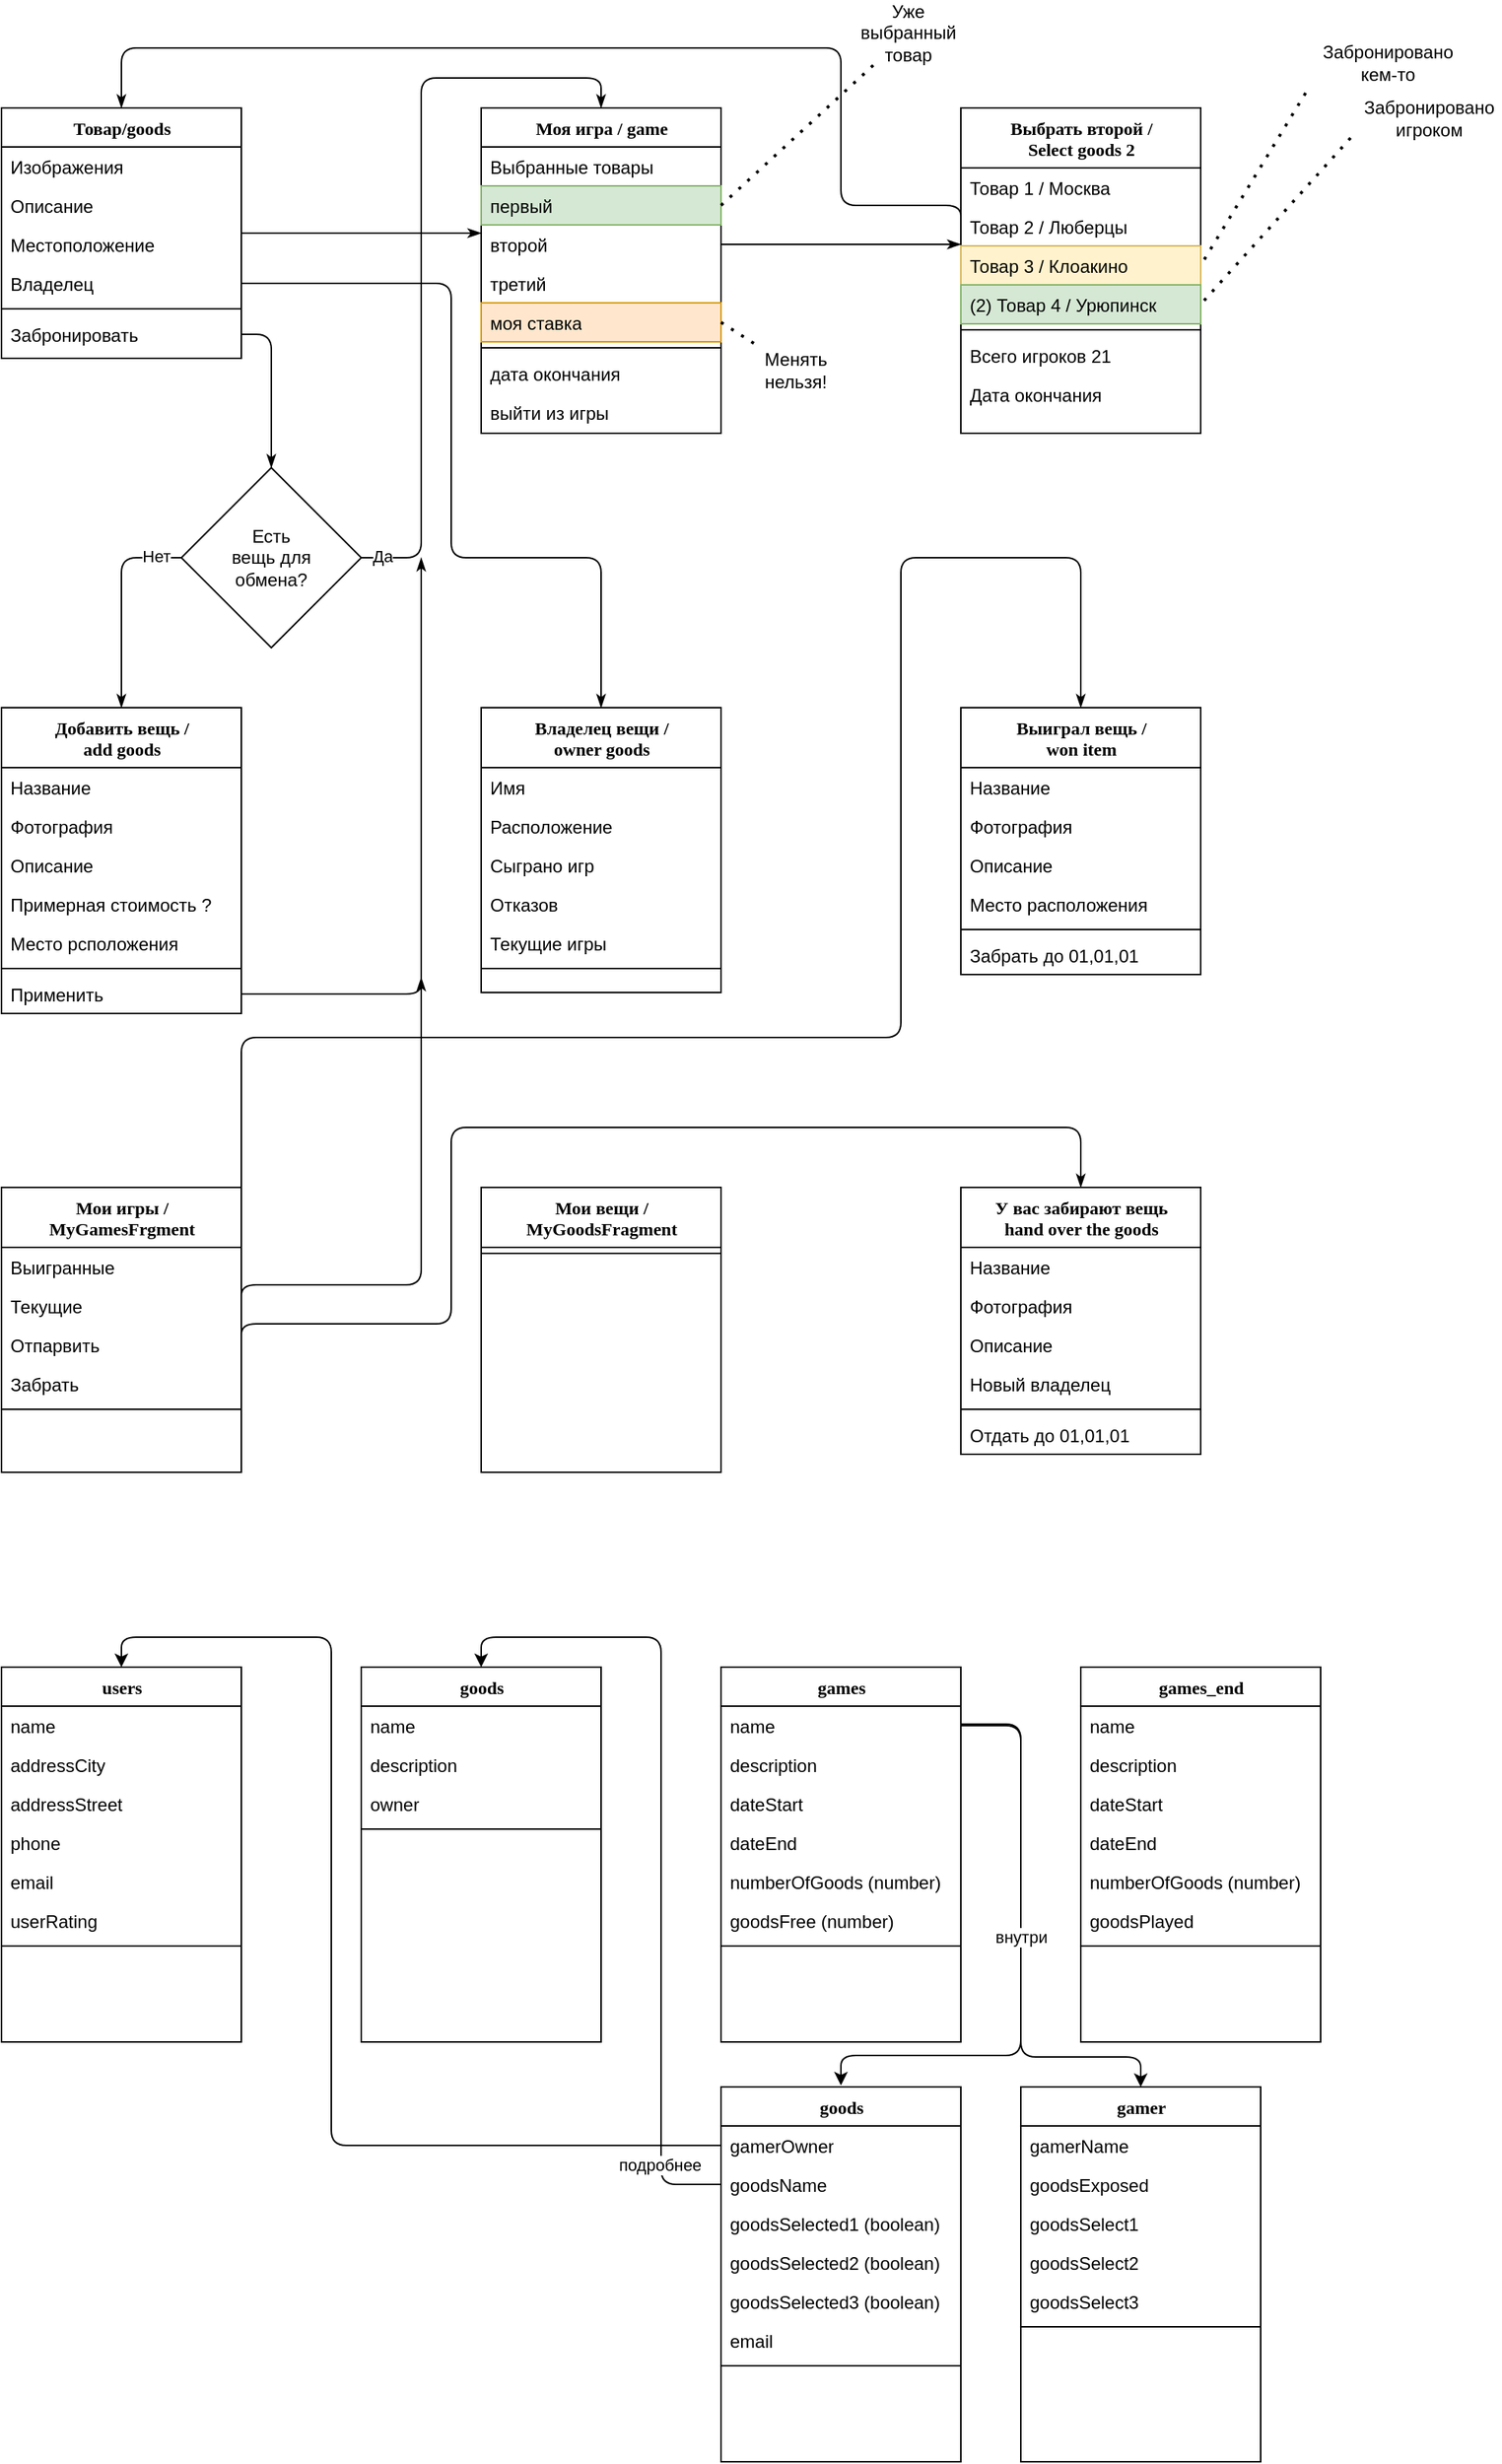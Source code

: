 <mxfile version="14.6.6" type="github">
  <diagram name="Page-1" id="9f46799a-70d6-7492-0946-bef42562c5a5">
    <mxGraphModel dx="995" dy="636" grid="1" gridSize="10" guides="1" tooltips="1" connect="1" arrows="1" fold="1" page="1" pageScale="1" pageWidth="1100" pageHeight="850" background="#ffffff" math="0" shadow="0">
      <root>
        <mxCell id="0" />
        <mxCell id="1" parent="0" />
        <mxCell id="W9N70R6g1bRT6CnUL-Pl-83" style="edgeStyle=orthogonalEdgeStyle;html=1;labelBackgroundColor=none;startFill=0;startSize=6;endArrow=classicThin;endFill=1;endSize=6;fontFamily=Verdana;fontSize=12;exitX=1;exitY=0.5;exitDx=0;exitDy=0;entryX=0.5;entryY=0;entryDx=0;entryDy=0;" parent="1" source="W9N70R6g1bRT6CnUL-Pl-90" target="W9N70R6g1bRT6CnUL-Pl-138" edge="1">
          <mxGeometry relative="1" as="geometry">
            <Array as="points">
              <mxPoint x="220" y="231" />
            </Array>
          </mxGeometry>
        </mxCell>
        <mxCell id="W9N70R6g1bRT6CnUL-Pl-84" value="Товар/goods" style="swimlane;html=1;fontStyle=1;align=center;verticalAlign=top;childLayout=stackLayout;horizontal=1;startSize=26;horizontalStack=0;resizeParent=1;resizeLast=0;collapsible=1;marginBottom=0;swimlaneFillColor=#ffffff;rounded=0;shadow=0;comic=0;labelBackgroundColor=none;strokeWidth=1;fillColor=none;fontFamily=Verdana;fontSize=12" parent="1" vertex="1">
          <mxGeometry x="40" y="80" width="160" height="167" as="geometry" />
        </mxCell>
        <mxCell id="W9N70R6g1bRT6CnUL-Pl-85" value="Изображения" style="text;html=1;strokeColor=none;fillColor=none;align=left;verticalAlign=top;spacingLeft=4;spacingRight=4;whiteSpace=wrap;overflow=hidden;rotatable=0;points=[[0,0.5],[1,0.5]];portConstraint=eastwest;" parent="W9N70R6g1bRT6CnUL-Pl-84" vertex="1">
          <mxGeometry y="26" width="160" height="26" as="geometry" />
        </mxCell>
        <mxCell id="W9N70R6g1bRT6CnUL-Pl-86" value="Описание" style="text;html=1;strokeColor=none;fillColor=none;align=left;verticalAlign=top;spacingLeft=4;spacingRight=4;whiteSpace=wrap;overflow=hidden;rotatable=0;points=[[0,0.5],[1,0.5]];portConstraint=eastwest;" parent="W9N70R6g1bRT6CnUL-Pl-84" vertex="1">
          <mxGeometry y="52" width="160" height="26" as="geometry" />
        </mxCell>
        <mxCell id="W9N70R6g1bRT6CnUL-Pl-87" value="Местоположение" style="text;html=1;strokeColor=none;fillColor=none;align=left;verticalAlign=top;spacingLeft=4;spacingRight=4;whiteSpace=wrap;overflow=hidden;rotatable=0;points=[[0,0.5],[1,0.5]];portConstraint=eastwest;" parent="W9N70R6g1bRT6CnUL-Pl-84" vertex="1">
          <mxGeometry y="78" width="160" height="26" as="geometry" />
        </mxCell>
        <mxCell id="W9N70R6g1bRT6CnUL-Pl-88" value="Владелец" style="text;html=1;strokeColor=none;fillColor=none;align=left;verticalAlign=top;spacingLeft=4;spacingRight=4;whiteSpace=wrap;overflow=hidden;rotatable=0;points=[[0,0.5],[1,0.5]];portConstraint=eastwest;" parent="W9N70R6g1bRT6CnUL-Pl-84" vertex="1">
          <mxGeometry y="104" width="160" height="26" as="geometry" />
        </mxCell>
        <mxCell id="W9N70R6g1bRT6CnUL-Pl-89" value="" style="line;html=1;strokeWidth=1;fillColor=none;align=left;verticalAlign=middle;spacingTop=-1;spacingLeft=3;spacingRight=3;rotatable=0;labelPosition=right;points=[];portConstraint=eastwest;" parent="W9N70R6g1bRT6CnUL-Pl-84" vertex="1">
          <mxGeometry y="130" width="160" height="8" as="geometry" />
        </mxCell>
        <mxCell id="W9N70R6g1bRT6CnUL-Pl-90" value="Забронировать" style="text;html=1;strokeColor=none;fillColor=none;align=left;verticalAlign=top;spacingLeft=4;spacingRight=4;whiteSpace=wrap;overflow=hidden;rotatable=0;points=[[0,0.5],[1,0.5]];portConstraint=eastwest;" parent="W9N70R6g1bRT6CnUL-Pl-84" vertex="1">
          <mxGeometry y="138" width="160" height="26" as="geometry" />
        </mxCell>
        <mxCell id="W9N70R6g1bRT6CnUL-Pl-91" style="edgeStyle=elbowEdgeStyle;html=1;labelBackgroundColor=none;startFill=0;startSize=6;endArrow=classicThin;endFill=1;endSize=6;fontFamily=Verdana;fontSize=12;elbow=vertical;" parent="1" source="W9N70R6g1bRT6CnUL-Pl-95" target="W9N70R6g1bRT6CnUL-Pl-101" edge="1">
          <mxGeometry relative="1" as="geometry" />
        </mxCell>
        <mxCell id="W9N70R6g1bRT6CnUL-Pl-92" value="Моя игра / game" style="swimlane;html=1;fontStyle=1;align=center;verticalAlign=top;childLayout=stackLayout;horizontal=1;startSize=26;horizontalStack=0;resizeParent=1;resizeLast=0;collapsible=1;marginBottom=0;swimlaneFillColor=#ffffff;rounded=0;shadow=0;comic=0;labelBackgroundColor=none;strokeWidth=1;fillColor=none;fontFamily=Verdana;fontSize=12" parent="1" vertex="1">
          <mxGeometry x="360" y="80" width="160" height="217" as="geometry" />
        </mxCell>
        <mxCell id="W9N70R6g1bRT6CnUL-Pl-93" value="Выбранные товары" style="text;html=1;strokeColor=none;fillColor=none;align=left;verticalAlign=top;spacingLeft=4;spacingRight=4;whiteSpace=wrap;overflow=hidden;rotatable=0;points=[[0,0.5],[1,0.5]];portConstraint=eastwest;" parent="W9N70R6g1bRT6CnUL-Pl-92" vertex="1">
          <mxGeometry y="26" width="160" height="26" as="geometry" />
        </mxCell>
        <mxCell id="W9N70R6g1bRT6CnUL-Pl-94" value="первый" style="text;html=1;strokeColor=#82b366;fillColor=#d5e8d4;align=left;verticalAlign=top;spacingLeft=4;spacingRight=4;whiteSpace=wrap;overflow=hidden;rotatable=0;points=[[0,0.5],[1,0.5]];portConstraint=eastwest;" parent="W9N70R6g1bRT6CnUL-Pl-92" vertex="1">
          <mxGeometry y="52" width="160" height="26" as="geometry" />
        </mxCell>
        <mxCell id="W9N70R6g1bRT6CnUL-Pl-95" value="второй" style="text;html=1;strokeColor=none;fillColor=none;align=left;verticalAlign=top;spacingLeft=4;spacingRight=4;whiteSpace=wrap;overflow=hidden;rotatable=0;points=[[0,0.5],[1,0.5]];portConstraint=eastwest;" parent="W9N70R6g1bRT6CnUL-Pl-92" vertex="1">
          <mxGeometry y="78" width="160" height="26" as="geometry" />
        </mxCell>
        <mxCell id="W9N70R6g1bRT6CnUL-Pl-96" value="третий" style="text;html=1;strokeColor=none;fillColor=none;align=left;verticalAlign=top;spacingLeft=4;spacingRight=4;whiteSpace=wrap;overflow=hidden;rotatable=0;points=[[0,0.5],[1,0.5]];portConstraint=eastwest;" parent="W9N70R6g1bRT6CnUL-Pl-92" vertex="1">
          <mxGeometry y="104" width="160" height="26" as="geometry" />
        </mxCell>
        <mxCell id="W9N70R6g1bRT6CnUL-Pl-97" value="моя ставка" style="text;html=1;strokeColor=#d79b00;fillColor=#ffe6cc;align=left;verticalAlign=top;spacingLeft=4;spacingRight=4;whiteSpace=wrap;overflow=hidden;rotatable=0;points=[[0,0.5],[1,0.5]];portConstraint=eastwest;" parent="W9N70R6g1bRT6CnUL-Pl-92" vertex="1">
          <mxGeometry y="130" width="160" height="26" as="geometry" />
        </mxCell>
        <mxCell id="W9N70R6g1bRT6CnUL-Pl-98" value="" style="line;html=1;strokeWidth=1;fillColor=none;align=left;verticalAlign=middle;spacingTop=-1;spacingLeft=3;spacingRight=3;rotatable=0;labelPosition=right;points=[];portConstraint=eastwest;" parent="W9N70R6g1bRT6CnUL-Pl-92" vertex="1">
          <mxGeometry y="156" width="160" height="8" as="geometry" />
        </mxCell>
        <mxCell id="W9N70R6g1bRT6CnUL-Pl-99" value="дата окончания" style="text;html=1;strokeColor=none;fillColor=none;align=left;verticalAlign=top;spacingLeft=4;spacingRight=4;whiteSpace=wrap;overflow=hidden;rotatable=0;points=[[0,0.5],[1,0.5]];portConstraint=eastwest;" parent="W9N70R6g1bRT6CnUL-Pl-92" vertex="1">
          <mxGeometry y="164" width="160" height="26" as="geometry" />
        </mxCell>
        <mxCell id="W9N70R6g1bRT6CnUL-Pl-100" value="выйти из игры" style="text;html=1;strokeColor=none;fillColor=none;align=left;verticalAlign=top;spacingLeft=4;spacingRight=4;whiteSpace=wrap;overflow=hidden;rotatable=0;points=[[0,0.5],[1,0.5]];portConstraint=eastwest;" parent="W9N70R6g1bRT6CnUL-Pl-92" vertex="1">
          <mxGeometry y="190" width="160" height="26" as="geometry" />
        </mxCell>
        <mxCell id="W9N70R6g1bRT6CnUL-Pl-101" value="Выбрать второй /&lt;br&gt;Select goods 2" style="swimlane;html=1;fontStyle=1;align=center;verticalAlign=top;childLayout=stackLayout;horizontal=1;startSize=40;horizontalStack=0;resizeParent=1;resizeLast=0;collapsible=1;marginBottom=0;swimlaneFillColor=#ffffff;rounded=0;shadow=0;comic=0;labelBackgroundColor=none;strokeWidth=1;fillColor=none;fontFamily=Verdana;fontSize=12" parent="1" vertex="1">
          <mxGeometry x="680" y="80" width="160" height="217" as="geometry" />
        </mxCell>
        <mxCell id="W9N70R6g1bRT6CnUL-Pl-102" value="Товар 1 / Москва" style="text;html=1;strokeColor=none;fillColor=none;align=left;verticalAlign=top;spacingLeft=4;spacingRight=4;whiteSpace=wrap;overflow=hidden;rotatable=0;points=[[0,0.5],[1,0.5]];portConstraint=eastwest;" parent="W9N70R6g1bRT6CnUL-Pl-101" vertex="1">
          <mxGeometry y="40" width="160" height="26" as="geometry" />
        </mxCell>
        <mxCell id="W9N70R6g1bRT6CnUL-Pl-103" value="Товар 2 / Люберцы" style="text;html=1;strokeColor=none;fillColor=none;align=left;verticalAlign=top;spacingLeft=4;spacingRight=4;whiteSpace=wrap;overflow=hidden;rotatable=0;points=[[0,0.5],[1,0.5]];portConstraint=eastwest;" parent="W9N70R6g1bRT6CnUL-Pl-101" vertex="1">
          <mxGeometry y="66" width="160" height="26" as="geometry" />
        </mxCell>
        <mxCell id="W9N70R6g1bRT6CnUL-Pl-104" value="Товар 3 / Клоакино" style="text;html=1;strokeColor=#d6b656;fillColor=#fff2cc;align=left;verticalAlign=top;spacingLeft=4;spacingRight=4;whiteSpace=wrap;overflow=hidden;rotatable=0;points=[[0,0.5],[1,0.5]];portConstraint=eastwest;" parent="W9N70R6g1bRT6CnUL-Pl-101" vertex="1">
          <mxGeometry y="92" width="160" height="26" as="geometry" />
        </mxCell>
        <mxCell id="W9N70R6g1bRT6CnUL-Pl-105" value="(2) Товар 4 / Урюпинск" style="text;html=1;strokeColor=#82b366;fillColor=#d5e8d4;align=left;verticalAlign=top;spacingLeft=4;spacingRight=4;whiteSpace=wrap;overflow=hidden;rotatable=0;points=[[0,0.5],[1,0.5]];portConstraint=eastwest;" parent="W9N70R6g1bRT6CnUL-Pl-101" vertex="1">
          <mxGeometry y="118" width="160" height="26" as="geometry" />
        </mxCell>
        <mxCell id="W9N70R6g1bRT6CnUL-Pl-106" value="" style="line;html=1;strokeWidth=1;fillColor=none;align=left;verticalAlign=middle;spacingTop=-1;spacingLeft=3;spacingRight=3;rotatable=0;labelPosition=right;points=[];portConstraint=eastwest;" parent="W9N70R6g1bRT6CnUL-Pl-101" vertex="1">
          <mxGeometry y="144" width="160" height="8" as="geometry" />
        </mxCell>
        <mxCell id="W9N70R6g1bRT6CnUL-Pl-107" value="Всего игроков 21" style="text;html=1;strokeColor=none;fillColor=none;align=left;verticalAlign=top;spacingLeft=4;spacingRight=4;whiteSpace=wrap;overflow=hidden;rotatable=0;points=[[0,0.5],[1,0.5]];portConstraint=eastwest;" parent="W9N70R6g1bRT6CnUL-Pl-101" vertex="1">
          <mxGeometry y="152" width="160" height="26" as="geometry" />
        </mxCell>
        <mxCell id="W9N70R6g1bRT6CnUL-Pl-108" value="Дата окончания" style="text;html=1;strokeColor=none;fillColor=none;align=left;verticalAlign=top;spacingLeft=4;spacingRight=4;whiteSpace=wrap;overflow=hidden;rotatable=0;points=[[0,0.5],[1,0.5]];portConstraint=eastwest;" parent="W9N70R6g1bRT6CnUL-Pl-101" vertex="1">
          <mxGeometry y="178" width="160" height="26" as="geometry" />
        </mxCell>
        <mxCell id="W9N70R6g1bRT6CnUL-Pl-109" value="Добавить вещь /&lt;br&gt;add goods" style="swimlane;html=1;fontStyle=1;align=center;verticalAlign=top;childLayout=stackLayout;horizontal=1;startSize=40;horizontalStack=0;resizeParent=1;resizeLast=0;collapsible=1;marginBottom=0;swimlaneFillColor=#ffffff;rounded=0;shadow=0;comic=0;labelBackgroundColor=none;strokeWidth=1;fillColor=none;fontFamily=Verdana;fontSize=12" parent="1" vertex="1">
          <mxGeometry x="40" y="480" width="160" height="204" as="geometry">
            <mxRectangle x="80" y="480" width="140" height="26" as="alternateBounds" />
          </mxGeometry>
        </mxCell>
        <mxCell id="W9N70R6g1bRT6CnUL-Pl-110" value="Название" style="text;html=1;strokeColor=none;fillColor=none;align=left;verticalAlign=top;spacingLeft=4;spacingRight=4;whiteSpace=wrap;overflow=hidden;rotatable=0;points=[[0,0.5],[1,0.5]];portConstraint=eastwest;" parent="W9N70R6g1bRT6CnUL-Pl-109" vertex="1">
          <mxGeometry y="40" width="160" height="26" as="geometry" />
        </mxCell>
        <mxCell id="W9N70R6g1bRT6CnUL-Pl-111" value="Фотография" style="text;html=1;strokeColor=none;fillColor=none;align=left;verticalAlign=top;spacingLeft=4;spacingRight=4;whiteSpace=wrap;overflow=hidden;rotatable=0;points=[[0,0.5],[1,0.5]];portConstraint=eastwest;" parent="W9N70R6g1bRT6CnUL-Pl-109" vertex="1">
          <mxGeometry y="66" width="160" height="26" as="geometry" />
        </mxCell>
        <mxCell id="W9N70R6g1bRT6CnUL-Pl-112" value="Описание" style="text;html=1;strokeColor=none;fillColor=none;align=left;verticalAlign=top;spacingLeft=4;spacingRight=4;whiteSpace=wrap;overflow=hidden;rotatable=0;points=[[0,0.5],[1,0.5]];portConstraint=eastwest;" parent="W9N70R6g1bRT6CnUL-Pl-109" vertex="1">
          <mxGeometry y="92" width="160" height="26" as="geometry" />
        </mxCell>
        <mxCell id="W9N70R6g1bRT6CnUL-Pl-113" value="Примерная стоимость ?" style="text;html=1;strokeColor=none;fillColor=none;align=left;verticalAlign=top;spacingLeft=4;spacingRight=4;whiteSpace=wrap;overflow=hidden;rotatable=0;points=[[0,0.5],[1,0.5]];portConstraint=eastwest;" parent="W9N70R6g1bRT6CnUL-Pl-109" vertex="1">
          <mxGeometry y="118" width="160" height="26" as="geometry" />
        </mxCell>
        <mxCell id="W9N70R6g1bRT6CnUL-Pl-114" value="Место рсположения" style="text;html=1;strokeColor=none;fillColor=none;align=left;verticalAlign=top;spacingLeft=4;spacingRight=4;whiteSpace=wrap;overflow=hidden;rotatable=0;points=[[0,0.5],[1,0.5]];portConstraint=eastwest;" parent="W9N70R6g1bRT6CnUL-Pl-109" vertex="1">
          <mxGeometry y="144" width="160" height="26" as="geometry" />
        </mxCell>
        <mxCell id="W9N70R6g1bRT6CnUL-Pl-115" value="" style="line;html=1;strokeWidth=1;fillColor=none;align=left;verticalAlign=middle;spacingTop=-1;spacingLeft=3;spacingRight=3;rotatable=0;labelPosition=right;points=[];portConstraint=eastwest;" parent="W9N70R6g1bRT6CnUL-Pl-109" vertex="1">
          <mxGeometry y="170" width="160" height="8" as="geometry" />
        </mxCell>
        <mxCell id="W9N70R6g1bRT6CnUL-Pl-116" value="Применить" style="text;html=1;strokeColor=none;fillColor=none;align=left;verticalAlign=top;spacingLeft=4;spacingRight=4;whiteSpace=wrap;overflow=hidden;rotatable=0;points=[[0,0.5],[1,0.5]];portConstraint=eastwest;" parent="W9N70R6g1bRT6CnUL-Pl-109" vertex="1">
          <mxGeometry y="178" width="160" height="26" as="geometry" />
        </mxCell>
        <mxCell id="W9N70R6g1bRT6CnUL-Pl-117" style="edgeStyle=elbowEdgeStyle;html=1;labelBackgroundColor=none;startFill=0;startSize=8;endArrow=diamondThin;endFill=0;endSize=16;fontFamily=Verdana;fontSize=12;elbow=vertical;" parent="1" target="W9N70R6g1bRT6CnUL-Pl-118" edge="1">
          <mxGeometry relative="1" as="geometry">
            <mxPoint x="510" y="617" as="sourcePoint" />
          </mxGeometry>
        </mxCell>
        <mxCell id="W9N70R6g1bRT6CnUL-Pl-118" value="Владелец вещи /&lt;br&gt;owner goods" style="swimlane;html=1;fontStyle=1;align=center;verticalAlign=top;childLayout=stackLayout;horizontal=1;startSize=40;horizontalStack=0;resizeParent=1;resizeLast=0;collapsible=1;marginBottom=0;swimlaneFillColor=#ffffff;rounded=0;shadow=0;comic=0;labelBackgroundColor=none;strokeWidth=1;fillColor=none;fontFamily=Verdana;fontSize=12" parent="1" vertex="1">
          <mxGeometry x="360" y="480" width="160" height="190" as="geometry" />
        </mxCell>
        <mxCell id="W9N70R6g1bRT6CnUL-Pl-119" value="Имя" style="text;html=1;strokeColor=none;fillColor=none;align=left;verticalAlign=top;spacingLeft=4;spacingRight=4;whiteSpace=wrap;overflow=hidden;rotatable=0;points=[[0,0.5],[1,0.5]];portConstraint=eastwest;" parent="W9N70R6g1bRT6CnUL-Pl-118" vertex="1">
          <mxGeometry y="40" width="160" height="26" as="geometry" />
        </mxCell>
        <mxCell id="W9N70R6g1bRT6CnUL-Pl-120" value="Расположение" style="text;html=1;strokeColor=none;fillColor=none;align=left;verticalAlign=top;spacingLeft=4;spacingRight=4;whiteSpace=wrap;overflow=hidden;rotatable=0;points=[[0,0.5],[1,0.5]];portConstraint=eastwest;" parent="W9N70R6g1bRT6CnUL-Pl-118" vertex="1">
          <mxGeometry y="66" width="160" height="26" as="geometry" />
        </mxCell>
        <mxCell id="W9N70R6g1bRT6CnUL-Pl-121" value="Сыграно игр" style="text;html=1;strokeColor=none;fillColor=none;align=left;verticalAlign=top;spacingLeft=4;spacingRight=4;whiteSpace=wrap;overflow=hidden;rotatable=0;points=[[0,0.5],[1,0.5]];portConstraint=eastwest;" parent="W9N70R6g1bRT6CnUL-Pl-118" vertex="1">
          <mxGeometry y="92" width="160" height="26" as="geometry" />
        </mxCell>
        <mxCell id="W9N70R6g1bRT6CnUL-Pl-122" value="Отказов" style="text;html=1;strokeColor=none;fillColor=none;align=left;verticalAlign=top;spacingLeft=4;spacingRight=4;whiteSpace=wrap;overflow=hidden;rotatable=0;points=[[0,0.5],[1,0.5]];portConstraint=eastwest;" parent="W9N70R6g1bRT6CnUL-Pl-118" vertex="1">
          <mxGeometry y="118" width="160" height="26" as="geometry" />
        </mxCell>
        <mxCell id="W9N70R6g1bRT6CnUL-Pl-123" value="Текущие игры" style="text;html=1;strokeColor=none;fillColor=none;align=left;verticalAlign=top;spacingLeft=4;spacingRight=4;whiteSpace=wrap;overflow=hidden;rotatable=0;points=[[0,0.5],[1,0.5]];portConstraint=eastwest;" parent="W9N70R6g1bRT6CnUL-Pl-118" vertex="1">
          <mxGeometry y="144" width="160" height="26" as="geometry" />
        </mxCell>
        <mxCell id="W9N70R6g1bRT6CnUL-Pl-124" value="" style="line;html=1;strokeWidth=1;fillColor=none;align=left;verticalAlign=middle;spacingTop=-1;spacingLeft=3;spacingRight=3;rotatable=0;labelPosition=right;points=[];portConstraint=eastwest;" parent="W9N70R6g1bRT6CnUL-Pl-118" vertex="1">
          <mxGeometry y="170" width="160" height="8" as="geometry" />
        </mxCell>
        <mxCell id="W9N70R6g1bRT6CnUL-Pl-125" style="edgeStyle=elbowEdgeStyle;html=1;labelBackgroundColor=none;startFill=0;startSize=6;endArrow=classicThin;endFill=1;endSize=6;fontFamily=Verdana;fontSize=12;elbow=vertical;" parent="1" source="W9N70R6g1bRT6CnUL-Pl-84" target="W9N70R6g1bRT6CnUL-Pl-92" edge="1">
          <mxGeometry relative="1" as="geometry">
            <mxPoint x="210" y="259.882" as="sourcePoint" />
          </mxGeometry>
        </mxCell>
        <mxCell id="W9N70R6g1bRT6CnUL-Pl-126" value="" style="endArrow=none;dashed=1;html=1;dashPattern=1 3;strokeWidth=2;entryX=1;entryY=0.5;entryDx=0;entryDy=0;exitX=0;exitY=1;exitDx=0;exitDy=0;" parent="1" source="W9N70R6g1bRT6CnUL-Pl-127" target="W9N70R6g1bRT6CnUL-Pl-104" edge="1">
          <mxGeometry width="50" height="50" relative="1" as="geometry">
            <mxPoint x="950" y="60" as="sourcePoint" />
            <mxPoint x="650" y="190" as="targetPoint" />
          </mxGeometry>
        </mxCell>
        <mxCell id="W9N70R6g1bRT6CnUL-Pl-127" value="Забронировано кем-то" style="text;html=1;strokeColor=none;fillColor=none;align=center;verticalAlign=middle;whiteSpace=wrap;rounded=0;" parent="1" vertex="1">
          <mxGeometry x="910" y="30" width="110" height="40" as="geometry" />
        </mxCell>
        <mxCell id="W9N70R6g1bRT6CnUL-Pl-128" value="" style="endArrow=none;dashed=1;html=1;dashPattern=1 3;strokeWidth=2;entryX=1;entryY=0.5;entryDx=0;entryDy=0;" parent="1" target="W9N70R6g1bRT6CnUL-Pl-105" edge="1">
          <mxGeometry width="50" height="50" relative="1" as="geometry">
            <mxPoint x="940" y="100" as="sourcePoint" />
            <mxPoint x="660" y="190" as="targetPoint" />
          </mxGeometry>
        </mxCell>
        <mxCell id="W9N70R6g1bRT6CnUL-Pl-129" value="Забронировано&lt;br&gt;игроком" style="text;html=1;strokeColor=none;fillColor=none;align=center;verticalAlign=middle;whiteSpace=wrap;rounded=0;" parent="1" vertex="1">
          <mxGeometry x="945" y="70" width="95" height="33" as="geometry" />
        </mxCell>
        <mxCell id="W9N70R6g1bRT6CnUL-Pl-130" value="" style="endArrow=none;dashed=1;html=1;dashPattern=1 3;strokeWidth=2;exitX=1;exitY=0.5;exitDx=0;exitDy=0;" parent="1" source="W9N70R6g1bRT6CnUL-Pl-94" target="W9N70R6g1bRT6CnUL-Pl-131" edge="1">
          <mxGeometry width="50" height="50" relative="1" as="geometry">
            <mxPoint x="610" y="230" as="sourcePoint" />
            <mxPoint x="610" y="60" as="targetPoint" />
          </mxGeometry>
        </mxCell>
        <mxCell id="W9N70R6g1bRT6CnUL-Pl-131" value="Уже выбранный товар" style="text;html=1;strokeColor=none;fillColor=none;align=center;verticalAlign=middle;whiteSpace=wrap;rounded=0;" parent="1" vertex="1">
          <mxGeometry x="600" y="10" width="90" height="40" as="geometry" />
        </mxCell>
        <mxCell id="W9N70R6g1bRT6CnUL-Pl-132" value="" style="endArrow=none;dashed=1;html=1;dashPattern=1 3;strokeWidth=2;exitX=1;exitY=0.5;exitDx=0;exitDy=0;" parent="1" source="W9N70R6g1bRT6CnUL-Pl-97" target="W9N70R6g1bRT6CnUL-Pl-133" edge="1">
          <mxGeometry width="50" height="50" relative="1" as="geometry">
            <mxPoint x="360" y="200" as="sourcePoint" />
            <mxPoint x="560" y="260" as="targetPoint" />
          </mxGeometry>
        </mxCell>
        <mxCell id="W9N70R6g1bRT6CnUL-Pl-133" value="Менять нельзя!" style="text;html=1;strokeColor=none;fillColor=none;align=center;verticalAlign=middle;whiteSpace=wrap;rounded=0;" parent="1" vertex="1">
          <mxGeometry x="540" y="240" width="60" height="30" as="geometry" />
        </mxCell>
        <mxCell id="W9N70R6g1bRT6CnUL-Pl-134" style="edgeStyle=orthogonalEdgeStyle;rounded=1;orthogonalLoop=1;jettySize=auto;html=1;exitX=1;exitY=0.5;exitDx=0;exitDy=0;entryX=0.5;entryY=0;entryDx=0;entryDy=0;endArrow=classicThin;endFill=1;" parent="1" source="W9N70R6g1bRT6CnUL-Pl-138" target="W9N70R6g1bRT6CnUL-Pl-92" edge="1">
          <mxGeometry relative="1" as="geometry">
            <Array as="points">
              <mxPoint x="320" y="380" />
              <mxPoint x="320" y="60" />
              <mxPoint x="440" y="60" />
            </Array>
          </mxGeometry>
        </mxCell>
        <mxCell id="W9N70R6g1bRT6CnUL-Pl-135" value="Да" style="edgeLabel;html=1;align=center;verticalAlign=middle;resizable=0;points=[];" parent="W9N70R6g1bRT6CnUL-Pl-134" vertex="1" connectable="0">
          <mxGeometry x="-0.944" y="-2" relative="1" as="geometry">
            <mxPoint y="-3" as="offset" />
          </mxGeometry>
        </mxCell>
        <mxCell id="W9N70R6g1bRT6CnUL-Pl-136" style="edgeStyle=orthogonalEdgeStyle;rounded=1;orthogonalLoop=1;jettySize=auto;html=1;exitX=0;exitY=0.5;exitDx=0;exitDy=0;entryX=0.5;entryY=0;entryDx=0;entryDy=0;endArrow=classicThin;endFill=1;" parent="1" source="W9N70R6g1bRT6CnUL-Pl-138" target="W9N70R6g1bRT6CnUL-Pl-109" edge="1">
          <mxGeometry relative="1" as="geometry" />
        </mxCell>
        <mxCell id="W9N70R6g1bRT6CnUL-Pl-137" value="Нет" style="edgeLabel;html=1;align=center;verticalAlign=middle;resizable=0;points=[];" parent="W9N70R6g1bRT6CnUL-Pl-136" vertex="1" connectable="0">
          <mxGeometry x="-0.881" y="-1" relative="1" as="geometry">
            <mxPoint x="-9" as="offset" />
          </mxGeometry>
        </mxCell>
        <mxCell id="W9N70R6g1bRT6CnUL-Pl-138" value="Есть&lt;br&gt;вещь для &lt;br&gt;обмена?" style="rhombus;whiteSpace=wrap;html=1;" parent="1" vertex="1">
          <mxGeometry x="160" y="320" width="120" height="120" as="geometry" />
        </mxCell>
        <mxCell id="W9N70R6g1bRT6CnUL-Pl-139" style="edgeStyle=orthogonalEdgeStyle;rounded=1;orthogonalLoop=1;jettySize=auto;html=1;exitX=1;exitY=0.5;exitDx=0;exitDy=0;endArrow=classicThin;endFill=1;" parent="1" source="W9N70R6g1bRT6CnUL-Pl-116" edge="1">
          <mxGeometry relative="1" as="geometry">
            <mxPoint x="320" y="380" as="targetPoint" />
            <Array as="points">
              <mxPoint x="320" y="657" />
              <mxPoint x="320" y="390" />
            </Array>
          </mxGeometry>
        </mxCell>
        <mxCell id="W9N70R6g1bRT6CnUL-Pl-140" style="edgeStyle=orthogonalEdgeStyle;rounded=1;orthogonalLoop=1;jettySize=auto;html=1;exitX=1;exitY=0.5;exitDx=0;exitDy=0;entryX=0.5;entryY=0;entryDx=0;entryDy=0;startSize=6;endArrow=classicThin;endFill=1;endSize=6;" parent="1" source="W9N70R6g1bRT6CnUL-Pl-88" target="W9N70R6g1bRT6CnUL-Pl-118" edge="1">
          <mxGeometry relative="1" as="geometry">
            <Array as="points">
              <mxPoint x="340" y="197" />
              <mxPoint x="340" y="380" />
              <mxPoint x="440" y="380" />
            </Array>
          </mxGeometry>
        </mxCell>
        <mxCell id="W9N70R6g1bRT6CnUL-Pl-141" style="edgeStyle=orthogonalEdgeStyle;rounded=1;orthogonalLoop=1;jettySize=auto;html=1;exitX=0;exitY=0.5;exitDx=0;exitDy=0;entryX=0.5;entryY=0;entryDx=0;entryDy=0;startSize=6;endArrow=classicThin;endFill=1;endSize=6;" parent="1" source="W9N70R6g1bRT6CnUL-Pl-103" target="W9N70R6g1bRT6CnUL-Pl-84" edge="1">
          <mxGeometry relative="1" as="geometry">
            <Array as="points">
              <mxPoint x="600" y="145" />
              <mxPoint x="600" y="40" />
              <mxPoint x="120" y="40" />
            </Array>
          </mxGeometry>
        </mxCell>
        <mxCell id="W9N70R6g1bRT6CnUL-Pl-142" value="Выиграл вещь /&lt;br&gt;won item" style="swimlane;html=1;fontStyle=1;align=center;verticalAlign=top;childLayout=stackLayout;horizontal=1;startSize=40;horizontalStack=0;resizeParent=1;resizeLast=0;collapsible=1;marginBottom=0;swimlaneFillColor=#ffffff;rounded=0;shadow=0;comic=0;labelBackgroundColor=none;strokeWidth=1;fillColor=none;fontFamily=Verdana;fontSize=12" parent="1" vertex="1">
          <mxGeometry x="680" y="480" width="160" height="178" as="geometry" />
        </mxCell>
        <mxCell id="W9N70R6g1bRT6CnUL-Pl-143" value="Название" style="text;html=1;strokeColor=none;fillColor=none;align=left;verticalAlign=top;spacingLeft=4;spacingRight=4;whiteSpace=wrap;overflow=hidden;rotatable=0;points=[[0,0.5],[1,0.5]];portConstraint=eastwest;" parent="W9N70R6g1bRT6CnUL-Pl-142" vertex="1">
          <mxGeometry y="40" width="160" height="26" as="geometry" />
        </mxCell>
        <mxCell id="W9N70R6g1bRT6CnUL-Pl-144" value="Фотография" style="text;html=1;strokeColor=none;fillColor=none;align=left;verticalAlign=top;spacingLeft=4;spacingRight=4;whiteSpace=wrap;overflow=hidden;rotatable=0;points=[[0,0.5],[1,0.5]];portConstraint=eastwest;" parent="W9N70R6g1bRT6CnUL-Pl-142" vertex="1">
          <mxGeometry y="66" width="160" height="26" as="geometry" />
        </mxCell>
        <mxCell id="W9N70R6g1bRT6CnUL-Pl-145" value="Описание" style="text;html=1;strokeColor=none;fillColor=none;align=left;verticalAlign=top;spacingLeft=4;spacingRight=4;whiteSpace=wrap;overflow=hidden;rotatable=0;points=[[0,0.5],[1,0.5]];portConstraint=eastwest;" parent="W9N70R6g1bRT6CnUL-Pl-142" vertex="1">
          <mxGeometry y="92" width="160" height="26" as="geometry" />
        </mxCell>
        <mxCell id="W9N70R6g1bRT6CnUL-Pl-146" value="Место расположения" style="text;html=1;strokeColor=none;fillColor=none;align=left;verticalAlign=top;spacingLeft=4;spacingRight=4;whiteSpace=wrap;overflow=hidden;rotatable=0;points=[[0,0.5],[1,0.5]];portConstraint=eastwest;" parent="W9N70R6g1bRT6CnUL-Pl-142" vertex="1">
          <mxGeometry y="118" width="160" height="26" as="geometry" />
        </mxCell>
        <mxCell id="W9N70R6g1bRT6CnUL-Pl-147" value="" style="line;html=1;strokeWidth=1;fillColor=none;align=left;verticalAlign=middle;spacingTop=-1;spacingLeft=3;spacingRight=3;rotatable=0;labelPosition=right;points=[];portConstraint=eastwest;" parent="W9N70R6g1bRT6CnUL-Pl-142" vertex="1">
          <mxGeometry y="144" width="160" height="8" as="geometry" />
        </mxCell>
        <mxCell id="W9N70R6g1bRT6CnUL-Pl-148" value="Забрать до 01,01,01" style="text;html=1;strokeColor=none;fillColor=none;align=left;verticalAlign=top;spacingLeft=4;spacingRight=4;whiteSpace=wrap;overflow=hidden;rotatable=0;points=[[0,0.5],[1,0.5]];portConstraint=eastwest;" parent="W9N70R6g1bRT6CnUL-Pl-142" vertex="1">
          <mxGeometry y="152" width="160" height="26" as="geometry" />
        </mxCell>
        <mxCell id="W9N70R6g1bRT6CnUL-Pl-149" value="У вас забирают вещь&lt;br&gt;hand over the goods" style="swimlane;html=1;fontStyle=1;align=center;verticalAlign=top;childLayout=stackLayout;horizontal=1;startSize=40;horizontalStack=0;resizeParent=1;resizeLast=0;collapsible=1;marginBottom=0;swimlaneFillColor=#ffffff;rounded=0;shadow=0;comic=0;labelBackgroundColor=none;strokeWidth=1;fillColor=none;fontFamily=Verdana;fontSize=12" parent="1" vertex="1">
          <mxGeometry x="680" y="800" width="160" height="178" as="geometry" />
        </mxCell>
        <mxCell id="W9N70R6g1bRT6CnUL-Pl-150" value="Название" style="text;html=1;strokeColor=none;fillColor=none;align=left;verticalAlign=top;spacingLeft=4;spacingRight=4;whiteSpace=wrap;overflow=hidden;rotatable=0;points=[[0,0.5],[1,0.5]];portConstraint=eastwest;" parent="W9N70R6g1bRT6CnUL-Pl-149" vertex="1">
          <mxGeometry y="40" width="160" height="26" as="geometry" />
        </mxCell>
        <mxCell id="W9N70R6g1bRT6CnUL-Pl-151" value="Фотография" style="text;html=1;strokeColor=none;fillColor=none;align=left;verticalAlign=top;spacingLeft=4;spacingRight=4;whiteSpace=wrap;overflow=hidden;rotatable=0;points=[[0,0.5],[1,0.5]];portConstraint=eastwest;" parent="W9N70R6g1bRT6CnUL-Pl-149" vertex="1">
          <mxGeometry y="66" width="160" height="26" as="geometry" />
        </mxCell>
        <mxCell id="W9N70R6g1bRT6CnUL-Pl-152" value="Описание" style="text;html=1;strokeColor=none;fillColor=none;align=left;verticalAlign=top;spacingLeft=4;spacingRight=4;whiteSpace=wrap;overflow=hidden;rotatable=0;points=[[0,0.5],[1,0.5]];portConstraint=eastwest;" parent="W9N70R6g1bRT6CnUL-Pl-149" vertex="1">
          <mxGeometry y="92" width="160" height="26" as="geometry" />
        </mxCell>
        <mxCell id="W9N70R6g1bRT6CnUL-Pl-153" value="Новый владелец" style="text;html=1;strokeColor=none;fillColor=none;align=left;verticalAlign=top;spacingLeft=4;spacingRight=4;whiteSpace=wrap;overflow=hidden;rotatable=0;points=[[0,0.5],[1,0.5]];portConstraint=eastwest;" parent="W9N70R6g1bRT6CnUL-Pl-149" vertex="1">
          <mxGeometry y="118" width="160" height="26" as="geometry" />
        </mxCell>
        <mxCell id="W9N70R6g1bRT6CnUL-Pl-154" value="" style="line;html=1;strokeWidth=1;fillColor=none;align=left;verticalAlign=middle;spacingTop=-1;spacingLeft=3;spacingRight=3;rotatable=0;labelPosition=right;points=[];portConstraint=eastwest;" parent="W9N70R6g1bRT6CnUL-Pl-149" vertex="1">
          <mxGeometry y="144" width="160" height="8" as="geometry" />
        </mxCell>
        <mxCell id="W9N70R6g1bRT6CnUL-Pl-155" value="Отдать до 01,01,01" style="text;html=1;strokeColor=none;fillColor=none;align=left;verticalAlign=top;spacingLeft=4;spacingRight=4;whiteSpace=wrap;overflow=hidden;rotatable=0;points=[[0,0.5],[1,0.5]];portConstraint=eastwest;" parent="W9N70R6g1bRT6CnUL-Pl-149" vertex="1">
          <mxGeometry y="152" width="160" height="26" as="geometry" />
        </mxCell>
        <mxCell id="W9N70R6g1bRT6CnUL-Pl-156" value="Мои игры /&lt;br&gt;MyGamesFrgment" style="swimlane;html=1;fontStyle=1;align=center;verticalAlign=top;childLayout=stackLayout;horizontal=1;startSize=40;horizontalStack=0;resizeParent=1;resizeLast=0;collapsible=1;marginBottom=0;swimlaneFillColor=#ffffff;rounded=0;shadow=0;comic=0;labelBackgroundColor=none;strokeWidth=1;fillColor=none;fontFamily=Verdana;fontSize=12" parent="1" vertex="1">
          <mxGeometry x="40" y="800" width="160" height="190" as="geometry" />
        </mxCell>
        <mxCell id="W9N70R6g1bRT6CnUL-Pl-157" value="Выигранные" style="text;html=1;strokeColor=none;fillColor=none;align=left;verticalAlign=top;spacingLeft=4;spacingRight=4;whiteSpace=wrap;overflow=hidden;rotatable=0;points=[[0,0.5],[1,0.5]];portConstraint=eastwest;" parent="W9N70R6g1bRT6CnUL-Pl-156" vertex="1">
          <mxGeometry y="40" width="160" height="26" as="geometry" />
        </mxCell>
        <mxCell id="W9N70R6g1bRT6CnUL-Pl-158" value="Текущие" style="text;html=1;strokeColor=none;fillColor=none;align=left;verticalAlign=top;spacingLeft=4;spacingRight=4;whiteSpace=wrap;overflow=hidden;rotatable=0;points=[[0,0.5],[1,0.5]];portConstraint=eastwest;" parent="W9N70R6g1bRT6CnUL-Pl-156" vertex="1">
          <mxGeometry y="66" width="160" height="26" as="geometry" />
        </mxCell>
        <mxCell id="W9N70R6g1bRT6CnUL-Pl-159" value="Отпарвить" style="text;html=1;strokeColor=none;fillColor=none;align=left;verticalAlign=top;spacingLeft=4;spacingRight=4;whiteSpace=wrap;overflow=hidden;rotatable=0;points=[[0,0.5],[1,0.5]];portConstraint=eastwest;" parent="W9N70R6g1bRT6CnUL-Pl-156" vertex="1">
          <mxGeometry y="92" width="160" height="26" as="geometry" />
        </mxCell>
        <mxCell id="W9N70R6g1bRT6CnUL-Pl-160" value="Забрать" style="text;html=1;strokeColor=none;fillColor=none;align=left;verticalAlign=top;spacingLeft=4;spacingRight=4;whiteSpace=wrap;overflow=hidden;rotatable=0;points=[[0,0.5],[1,0.5]];portConstraint=eastwest;" parent="W9N70R6g1bRT6CnUL-Pl-156" vertex="1">
          <mxGeometry y="118" width="160" height="26" as="geometry" />
        </mxCell>
        <mxCell id="W9N70R6g1bRT6CnUL-Pl-161" value="" style="line;html=1;strokeWidth=1;fillColor=none;align=left;verticalAlign=middle;spacingTop=-1;spacingLeft=3;spacingRight=3;rotatable=0;labelPosition=right;points=[];portConstraint=eastwest;" parent="W9N70R6g1bRT6CnUL-Pl-156" vertex="1">
          <mxGeometry y="144" width="160" height="8" as="geometry" />
        </mxCell>
        <mxCell id="W9N70R6g1bRT6CnUL-Pl-162" style="edgeStyle=orthogonalEdgeStyle;rounded=1;orthogonalLoop=1;jettySize=auto;html=1;exitX=1;exitY=0.5;exitDx=0;exitDy=0;entryX=0.5;entryY=0;entryDx=0;entryDy=0;startSize=6;endArrow=classicThin;endFill=1;endSize=6;" parent="1" source="W9N70R6g1bRT6CnUL-Pl-159" target="W9N70R6g1bRT6CnUL-Pl-149" edge="1">
          <mxGeometry relative="1" as="geometry">
            <Array as="points">
              <mxPoint x="340" y="891" />
              <mxPoint x="340" y="760" />
              <mxPoint x="760" y="760" />
            </Array>
          </mxGeometry>
        </mxCell>
        <mxCell id="W9N70R6g1bRT6CnUL-Pl-163" style="edgeStyle=orthogonalEdgeStyle;rounded=1;orthogonalLoop=1;jettySize=auto;html=1;exitX=1;exitY=0.5;exitDx=0;exitDy=0;startSize=6;endArrow=classicThin;endFill=1;endSize=6;entryX=0.5;entryY=0;entryDx=0;entryDy=0;" parent="1" source="W9N70R6g1bRT6CnUL-Pl-160" target="W9N70R6g1bRT6CnUL-Pl-142" edge="1">
          <mxGeometry relative="1" as="geometry">
            <mxPoint x="630" y="550" as="targetPoint" />
            <Array as="points">
              <mxPoint x="200" y="700" />
              <mxPoint x="640" y="700" />
              <mxPoint x="640" y="380" />
              <mxPoint x="760" y="380" />
            </Array>
          </mxGeometry>
        </mxCell>
        <mxCell id="W9N70R6g1bRT6CnUL-Pl-164" style="edgeStyle=orthogonalEdgeStyle;rounded=1;orthogonalLoop=1;jettySize=auto;html=1;exitX=1;exitY=0.5;exitDx=0;exitDy=0;startSize=6;endArrow=classicThin;endFill=1;endSize=6;" parent="1" source="W9N70R6g1bRT6CnUL-Pl-158" edge="1">
          <mxGeometry relative="1" as="geometry">
            <mxPoint x="320" y="660" as="targetPoint" />
            <Array as="points">
              <mxPoint x="320" y="865" />
              <mxPoint x="320" y="660" />
            </Array>
          </mxGeometry>
        </mxCell>
        <mxCell id="j3yOfFX2lyBFv1Y3ojN8-1" value="users" style="swimlane;html=1;fontStyle=1;align=center;verticalAlign=top;childLayout=stackLayout;horizontal=1;startSize=26;horizontalStack=0;resizeParent=1;resizeLast=0;collapsible=1;marginBottom=0;swimlaneFillColor=#ffffff;rounded=0;shadow=0;comic=0;labelBackgroundColor=none;strokeWidth=1;fillColor=none;fontFamily=Verdana;fontSize=12" parent="1" vertex="1">
          <mxGeometry x="40" y="1120" width="160" height="250" as="geometry" />
        </mxCell>
        <mxCell id="j3yOfFX2lyBFv1Y3ojN8-2" value="name" style="text;html=1;strokeColor=none;fillColor=none;align=left;verticalAlign=top;spacingLeft=4;spacingRight=4;whiteSpace=wrap;overflow=hidden;rotatable=0;points=[[0,0.5],[1,0.5]];portConstraint=eastwest;" parent="j3yOfFX2lyBFv1Y3ojN8-1" vertex="1">
          <mxGeometry y="26" width="160" height="26" as="geometry" />
        </mxCell>
        <mxCell id="j3yOfFX2lyBFv1Y3ojN8-3" value="addressCity" style="text;html=1;strokeColor=none;fillColor=none;align=left;verticalAlign=top;spacingLeft=4;spacingRight=4;whiteSpace=wrap;overflow=hidden;rotatable=0;points=[[0,0.5],[1,0.5]];portConstraint=eastwest;" parent="j3yOfFX2lyBFv1Y3ojN8-1" vertex="1">
          <mxGeometry y="52" width="160" height="26" as="geometry" />
        </mxCell>
        <mxCell id="j3yOfFX2lyBFv1Y3ojN8-55" value="addressStreet" style="text;html=1;strokeColor=none;fillColor=none;align=left;verticalAlign=top;spacingLeft=4;spacingRight=4;whiteSpace=wrap;overflow=hidden;rotatable=0;points=[[0,0.5],[1,0.5]];portConstraint=eastwest;" parent="j3yOfFX2lyBFv1Y3ojN8-1" vertex="1">
          <mxGeometry y="78" width="160" height="26" as="geometry" />
        </mxCell>
        <mxCell id="j3yOfFX2lyBFv1Y3ojN8-4" value="phone" style="text;html=1;strokeColor=none;fillColor=none;align=left;verticalAlign=top;spacingLeft=4;spacingRight=4;whiteSpace=wrap;overflow=hidden;rotatable=0;points=[[0,0.5],[1,0.5]];portConstraint=eastwest;" parent="j3yOfFX2lyBFv1Y3ojN8-1" vertex="1">
          <mxGeometry y="104" width="160" height="26" as="geometry" />
        </mxCell>
        <mxCell id="j3yOfFX2lyBFv1Y3ojN8-5" value="email" style="text;html=1;strokeColor=none;fillColor=none;align=left;verticalAlign=top;spacingLeft=4;spacingRight=4;whiteSpace=wrap;overflow=hidden;rotatable=0;points=[[0,0.5],[1,0.5]];portConstraint=eastwest;" parent="j3yOfFX2lyBFv1Y3ojN8-1" vertex="1">
          <mxGeometry y="130" width="160" height="26" as="geometry" />
        </mxCell>
        <mxCell id="j3yOfFX2lyBFv1Y3ojN8-8" value="userRating" style="text;html=1;strokeColor=none;fillColor=none;align=left;verticalAlign=top;spacingLeft=4;spacingRight=4;whiteSpace=wrap;overflow=hidden;rotatable=0;points=[[0,0.5],[1,0.5]];portConstraint=eastwest;" parent="j3yOfFX2lyBFv1Y3ojN8-1" vertex="1">
          <mxGeometry y="156" width="160" height="26" as="geometry" />
        </mxCell>
        <mxCell id="j3yOfFX2lyBFv1Y3ojN8-6" value="" style="line;html=1;strokeWidth=1;fillColor=none;align=left;verticalAlign=middle;spacingTop=-1;spacingLeft=3;spacingRight=3;rotatable=0;labelPosition=right;points=[];portConstraint=eastwest;" parent="j3yOfFX2lyBFv1Y3ojN8-1" vertex="1">
          <mxGeometry y="182" width="160" height="8" as="geometry" />
        </mxCell>
        <mxCell id="j3yOfFX2lyBFv1Y3ojN8-9" value="goods" style="swimlane;html=1;fontStyle=1;align=center;verticalAlign=top;childLayout=stackLayout;horizontal=1;startSize=26;horizontalStack=0;resizeParent=1;resizeLast=0;collapsible=1;marginBottom=0;swimlaneFillColor=#ffffff;rounded=0;shadow=0;comic=0;labelBackgroundColor=none;strokeWidth=1;fillColor=none;fontFamily=Verdana;fontSize=12" parent="1" vertex="1">
          <mxGeometry x="280" y="1120" width="160" height="250" as="geometry" />
        </mxCell>
        <mxCell id="j3yOfFX2lyBFv1Y3ojN8-10" value="name" style="text;html=1;strokeColor=none;fillColor=none;align=left;verticalAlign=top;spacingLeft=4;spacingRight=4;whiteSpace=wrap;overflow=hidden;rotatable=0;points=[[0,0.5],[1,0.5]];portConstraint=eastwest;" parent="j3yOfFX2lyBFv1Y3ojN8-9" vertex="1">
          <mxGeometry y="26" width="160" height="26" as="geometry" />
        </mxCell>
        <mxCell id="j3yOfFX2lyBFv1Y3ojN8-11" value="description" style="text;html=1;strokeColor=none;fillColor=none;align=left;verticalAlign=top;spacingLeft=4;spacingRight=4;whiteSpace=wrap;overflow=hidden;rotatable=0;points=[[0,0.5],[1,0.5]];portConstraint=eastwest;" parent="j3yOfFX2lyBFv1Y3ojN8-9" vertex="1">
          <mxGeometry y="52" width="160" height="26" as="geometry" />
        </mxCell>
        <mxCell id="j3yOfFX2lyBFv1Y3ojN8-12" value="owner" style="text;html=1;strokeColor=none;fillColor=none;align=left;verticalAlign=top;spacingLeft=4;spacingRight=4;whiteSpace=wrap;overflow=hidden;rotatable=0;points=[[0,0.5],[1,0.5]];portConstraint=eastwest;" parent="j3yOfFX2lyBFv1Y3ojN8-9" vertex="1">
          <mxGeometry y="78" width="160" height="26" as="geometry" />
        </mxCell>
        <mxCell id="j3yOfFX2lyBFv1Y3ojN8-16" value="" style="line;html=1;strokeWidth=1;fillColor=none;align=left;verticalAlign=middle;spacingTop=-1;spacingLeft=3;spacingRight=3;rotatable=0;labelPosition=right;points=[];portConstraint=eastwest;" parent="j3yOfFX2lyBFv1Y3ojN8-9" vertex="1">
          <mxGeometry y="104" width="160" height="8" as="geometry" />
        </mxCell>
        <mxCell id="j3yOfFX2lyBFv1Y3ojN8-17" value="games" style="swimlane;html=1;fontStyle=1;align=center;verticalAlign=top;childLayout=stackLayout;horizontal=1;startSize=26;horizontalStack=0;resizeParent=1;resizeLast=0;collapsible=1;marginBottom=0;swimlaneFillColor=#ffffff;rounded=0;shadow=0;comic=0;labelBackgroundColor=none;strokeWidth=1;fillColor=none;fontFamily=Verdana;fontSize=12" parent="1" vertex="1">
          <mxGeometry x="520" y="1120" width="160" height="250" as="geometry" />
        </mxCell>
        <mxCell id="j3yOfFX2lyBFv1Y3ojN8-18" value="name" style="text;html=1;strokeColor=none;fillColor=none;align=left;verticalAlign=top;spacingLeft=4;spacingRight=4;whiteSpace=wrap;overflow=hidden;rotatable=0;points=[[0,0.5],[1,0.5]];portConstraint=eastwest;" parent="j3yOfFX2lyBFv1Y3ojN8-17" vertex="1">
          <mxGeometry y="26" width="160" height="26" as="geometry" />
        </mxCell>
        <mxCell id="j3yOfFX2lyBFv1Y3ojN8-19" value="description" style="text;html=1;strokeColor=none;fillColor=none;align=left;verticalAlign=top;spacingLeft=4;spacingRight=4;whiteSpace=wrap;overflow=hidden;rotatable=0;points=[[0,0.5],[1,0.5]];portConstraint=eastwest;" parent="j3yOfFX2lyBFv1Y3ojN8-17" vertex="1">
          <mxGeometry y="52" width="160" height="26" as="geometry" />
        </mxCell>
        <mxCell id="j3yOfFX2lyBFv1Y3ojN8-20" value="dateStart" style="text;html=1;strokeColor=none;fillColor=none;align=left;verticalAlign=top;spacingLeft=4;spacingRight=4;whiteSpace=wrap;overflow=hidden;rotatable=0;points=[[0,0.5],[1,0.5]];portConstraint=eastwest;" parent="j3yOfFX2lyBFv1Y3ojN8-17" vertex="1">
          <mxGeometry y="78" width="160" height="26" as="geometry" />
        </mxCell>
        <mxCell id="j3yOfFX2lyBFv1Y3ojN8-21" value="dateEnd" style="text;html=1;strokeColor=none;fillColor=none;align=left;verticalAlign=top;spacingLeft=4;spacingRight=4;whiteSpace=wrap;overflow=hidden;rotatable=0;points=[[0,0.5],[1,0.5]];portConstraint=eastwest;" parent="j3yOfFX2lyBFv1Y3ojN8-17" vertex="1">
          <mxGeometry y="104" width="160" height="26" as="geometry" />
        </mxCell>
        <mxCell id="j3yOfFX2lyBFv1Y3ojN8-22" value="numberOfGoods (number)" style="text;html=1;strokeColor=none;fillColor=none;align=left;verticalAlign=top;spacingLeft=4;spacingRight=4;whiteSpace=wrap;overflow=hidden;rotatable=0;points=[[0,0.5],[1,0.5]];portConstraint=eastwest;" parent="j3yOfFX2lyBFv1Y3ojN8-17" vertex="1">
          <mxGeometry y="130" width="160" height="26" as="geometry" />
        </mxCell>
        <mxCell id="j3yOfFX2lyBFv1Y3ojN8-23" value="goodsFree (number)" style="text;html=1;strokeColor=none;fillColor=none;align=left;verticalAlign=top;spacingLeft=4;spacingRight=4;whiteSpace=wrap;overflow=hidden;rotatable=0;points=[[0,0.5],[1,0.5]];portConstraint=eastwest;" parent="j3yOfFX2lyBFv1Y3ojN8-17" vertex="1">
          <mxGeometry y="156" width="160" height="26" as="geometry" />
        </mxCell>
        <mxCell id="j3yOfFX2lyBFv1Y3ojN8-24" value="" style="line;html=1;strokeWidth=1;fillColor=none;align=left;verticalAlign=middle;spacingTop=-1;spacingLeft=3;spacingRight=3;rotatable=0;labelPosition=right;points=[];portConstraint=eastwest;" parent="j3yOfFX2lyBFv1Y3ojN8-17" vertex="1">
          <mxGeometry y="182" width="160" height="8" as="geometry" />
        </mxCell>
        <mxCell id="j3yOfFX2lyBFv1Y3ojN8-25" value="gamer" style="swimlane;html=1;fontStyle=1;align=center;verticalAlign=top;childLayout=stackLayout;horizontal=1;startSize=26;horizontalStack=0;resizeParent=1;resizeLast=0;collapsible=1;marginBottom=0;swimlaneFillColor=#ffffff;rounded=0;shadow=0;comic=0;labelBackgroundColor=none;strokeWidth=1;fillColor=none;fontFamily=Verdana;fontSize=12" parent="1" vertex="1">
          <mxGeometry x="720" y="1400" width="160" height="250" as="geometry" />
        </mxCell>
        <mxCell id="j3yOfFX2lyBFv1Y3ojN8-26" value="gamerName" style="text;html=1;strokeColor=none;fillColor=none;align=left;verticalAlign=top;spacingLeft=4;spacingRight=4;whiteSpace=wrap;overflow=hidden;rotatable=0;points=[[0,0.5],[1,0.5]];portConstraint=eastwest;" parent="j3yOfFX2lyBFv1Y3ojN8-25" vertex="1">
          <mxGeometry y="26" width="160" height="26" as="geometry" />
        </mxCell>
        <mxCell id="j3yOfFX2lyBFv1Y3ojN8-27" value="goodsExposed" style="text;html=1;strokeColor=none;fillColor=none;align=left;verticalAlign=top;spacingLeft=4;spacingRight=4;whiteSpace=wrap;overflow=hidden;rotatable=0;points=[[0,0.5],[1,0.5]];portConstraint=eastwest;" parent="j3yOfFX2lyBFv1Y3ojN8-25" vertex="1">
          <mxGeometry y="52" width="160" height="26" as="geometry" />
        </mxCell>
        <mxCell id="j3yOfFX2lyBFv1Y3ojN8-28" value="goodsSelect1" style="text;html=1;strokeColor=none;fillColor=none;align=left;verticalAlign=top;spacingLeft=4;spacingRight=4;whiteSpace=wrap;overflow=hidden;rotatable=0;points=[[0,0.5],[1,0.5]];portConstraint=eastwest;" parent="j3yOfFX2lyBFv1Y3ojN8-25" vertex="1">
          <mxGeometry y="78" width="160" height="26" as="geometry" />
        </mxCell>
        <mxCell id="j3yOfFX2lyBFv1Y3ojN8-29" value="goodsSelect2" style="text;html=1;strokeColor=none;fillColor=none;align=left;verticalAlign=top;spacingLeft=4;spacingRight=4;whiteSpace=wrap;overflow=hidden;rotatable=0;points=[[0,0.5],[1,0.5]];portConstraint=eastwest;" parent="j3yOfFX2lyBFv1Y3ojN8-25" vertex="1">
          <mxGeometry y="104" width="160" height="26" as="geometry" />
        </mxCell>
        <mxCell id="j3yOfFX2lyBFv1Y3ojN8-30" value="goodsSelect3" style="text;html=1;strokeColor=none;fillColor=none;align=left;verticalAlign=top;spacingLeft=4;spacingRight=4;whiteSpace=wrap;overflow=hidden;rotatable=0;points=[[0,0.5],[1,0.5]];portConstraint=eastwest;" parent="j3yOfFX2lyBFv1Y3ojN8-25" vertex="1">
          <mxGeometry y="130" width="160" height="26" as="geometry" />
        </mxCell>
        <mxCell id="j3yOfFX2lyBFv1Y3ojN8-32" value="" style="line;html=1;strokeWidth=1;fillColor=none;align=left;verticalAlign=middle;spacingTop=-1;spacingLeft=3;spacingRight=3;rotatable=0;labelPosition=right;points=[];portConstraint=eastwest;" parent="j3yOfFX2lyBFv1Y3ojN8-25" vertex="1">
          <mxGeometry y="156" width="160" height="8" as="geometry" />
        </mxCell>
        <mxCell id="j3yOfFX2lyBFv1Y3ojN8-33" value="внутри" style="endArrow=classic;html=1;entryX=0.5;entryY=0;entryDx=0;entryDy=0;edgeStyle=orthogonalEdgeStyle;" parent="1" source="j3yOfFX2lyBFv1Y3ojN8-18" target="j3yOfFX2lyBFv1Y3ojN8-25" edge="1">
          <mxGeometry width="50" height="50" relative="1" as="geometry">
            <mxPoint x="600" y="1320" as="sourcePoint" />
            <mxPoint x="480" y="1110" as="targetPoint" />
            <Array as="points">
              <mxPoint x="720" y="1159" />
              <mxPoint x="720" y="1380" />
              <mxPoint x="800" y="1380" />
            </Array>
          </mxGeometry>
        </mxCell>
        <mxCell id="j3yOfFX2lyBFv1Y3ojN8-34" value="goods" style="swimlane;html=1;fontStyle=1;align=center;verticalAlign=top;childLayout=stackLayout;horizontal=1;startSize=26;horizontalStack=0;resizeParent=1;resizeLast=0;collapsible=1;marginBottom=0;swimlaneFillColor=#ffffff;rounded=0;shadow=0;comic=0;labelBackgroundColor=none;strokeWidth=1;fillColor=none;fontFamily=Verdana;fontSize=12" parent="1" vertex="1">
          <mxGeometry x="520" y="1400" width="160" height="250" as="geometry" />
        </mxCell>
        <mxCell id="j3yOfFX2lyBFv1Y3ojN8-35" value="gamerOwner" style="text;html=1;strokeColor=none;fillColor=none;align=left;verticalAlign=top;spacingLeft=4;spacingRight=4;whiteSpace=wrap;overflow=hidden;rotatable=0;points=[[0,0.5],[1,0.5]];portConstraint=eastwest;" parent="j3yOfFX2lyBFv1Y3ojN8-34" vertex="1">
          <mxGeometry y="26" width="160" height="26" as="geometry" />
        </mxCell>
        <mxCell id="j3yOfFX2lyBFv1Y3ojN8-36" value="goodsName" style="text;html=1;strokeColor=none;fillColor=none;align=left;verticalAlign=top;spacingLeft=4;spacingRight=4;whiteSpace=wrap;overflow=hidden;rotatable=0;points=[[0,0.5],[1,0.5]];portConstraint=eastwest;" parent="j3yOfFX2lyBFv1Y3ojN8-34" vertex="1">
          <mxGeometry y="52" width="160" height="26" as="geometry" />
        </mxCell>
        <mxCell id="j3yOfFX2lyBFv1Y3ojN8-37" value="goodsSelected1 (boolean)" style="text;html=1;strokeColor=none;fillColor=none;align=left;verticalAlign=top;spacingLeft=4;spacingRight=4;whiteSpace=wrap;overflow=hidden;rotatable=0;points=[[0,0.5],[1,0.5]];portConstraint=eastwest;" parent="j3yOfFX2lyBFv1Y3ojN8-34" vertex="1">
          <mxGeometry y="78" width="160" height="26" as="geometry" />
        </mxCell>
        <mxCell id="j3yOfFX2lyBFv1Y3ojN8-38" value="goodsSelected2 (boolean)" style="text;html=1;strokeColor=none;fillColor=none;align=left;verticalAlign=top;spacingLeft=4;spacingRight=4;whiteSpace=wrap;overflow=hidden;rotatable=0;points=[[0,0.5],[1,0.5]];portConstraint=eastwest;" parent="j3yOfFX2lyBFv1Y3ojN8-34" vertex="1">
          <mxGeometry y="104" width="160" height="26" as="geometry" />
        </mxCell>
        <mxCell id="j3yOfFX2lyBFv1Y3ojN8-39" value="goodsSelected3 (boolean)" style="text;html=1;strokeColor=none;fillColor=none;align=left;verticalAlign=top;spacingLeft=4;spacingRight=4;whiteSpace=wrap;overflow=hidden;rotatable=0;points=[[0,0.5],[1,0.5]];portConstraint=eastwest;" parent="j3yOfFX2lyBFv1Y3ojN8-34" vertex="1">
          <mxGeometry y="130" width="160" height="26" as="geometry" />
        </mxCell>
        <mxCell id="j3yOfFX2lyBFv1Y3ojN8-40" value="email" style="text;html=1;strokeColor=none;fillColor=none;align=left;verticalAlign=top;spacingLeft=4;spacingRight=4;whiteSpace=wrap;overflow=hidden;rotatable=0;points=[[0,0.5],[1,0.5]];portConstraint=eastwest;" parent="j3yOfFX2lyBFv1Y3ojN8-34" vertex="1">
          <mxGeometry y="156" width="160" height="26" as="geometry" />
        </mxCell>
        <mxCell id="j3yOfFX2lyBFv1Y3ojN8-41" value="" style="line;html=1;strokeWidth=1;fillColor=none;align=left;verticalAlign=middle;spacingTop=-1;spacingLeft=3;spacingRight=3;rotatable=0;labelPosition=right;points=[];portConstraint=eastwest;" parent="j3yOfFX2lyBFv1Y3ojN8-34" vertex="1">
          <mxGeometry y="182" width="160" height="8" as="geometry" />
        </mxCell>
        <mxCell id="j3yOfFX2lyBFv1Y3ojN8-42" value="внутри" style="endArrow=classic;html=1;exitX=1;exitY=0.5;exitDx=0;exitDy=0;entryX=0.5;entryY=0;entryDx=0;entryDy=0;edgeStyle=orthogonalEdgeStyle;" parent="1" edge="1">
          <mxGeometry x="-0.092" width="50" height="50" relative="1" as="geometry">
            <mxPoint x="680" y="1158" as="sourcePoint" />
            <mxPoint x="600" y="1399" as="targetPoint" />
            <Array as="points">
              <mxPoint x="720" y="1158" />
              <mxPoint x="720" y="1379" />
              <mxPoint x="600" y="1379" />
            </Array>
            <mxPoint as="offset" />
          </mxGeometry>
        </mxCell>
        <mxCell id="j3yOfFX2lyBFv1Y3ojN8-43" value="games_end" style="swimlane;html=1;fontStyle=1;align=center;verticalAlign=top;childLayout=stackLayout;horizontal=1;startSize=26;horizontalStack=0;resizeParent=1;resizeLast=0;collapsible=1;marginBottom=0;swimlaneFillColor=#ffffff;rounded=0;shadow=0;comic=0;labelBackgroundColor=none;strokeWidth=1;fillColor=none;fontFamily=Verdana;fontSize=12" parent="1" vertex="1">
          <mxGeometry x="760" y="1120" width="160" height="250" as="geometry" />
        </mxCell>
        <mxCell id="j3yOfFX2lyBFv1Y3ojN8-44" value="name" style="text;html=1;strokeColor=none;fillColor=none;align=left;verticalAlign=top;spacingLeft=4;spacingRight=4;whiteSpace=wrap;overflow=hidden;rotatable=0;points=[[0,0.5],[1,0.5]];portConstraint=eastwest;" parent="j3yOfFX2lyBFv1Y3ojN8-43" vertex="1">
          <mxGeometry y="26" width="160" height="26" as="geometry" />
        </mxCell>
        <mxCell id="j3yOfFX2lyBFv1Y3ojN8-45" value="description" style="text;html=1;strokeColor=none;fillColor=none;align=left;verticalAlign=top;spacingLeft=4;spacingRight=4;whiteSpace=wrap;overflow=hidden;rotatable=0;points=[[0,0.5],[1,0.5]];portConstraint=eastwest;" parent="j3yOfFX2lyBFv1Y3ojN8-43" vertex="1">
          <mxGeometry y="52" width="160" height="26" as="geometry" />
        </mxCell>
        <mxCell id="j3yOfFX2lyBFv1Y3ojN8-46" value="dateStart" style="text;html=1;strokeColor=none;fillColor=none;align=left;verticalAlign=top;spacingLeft=4;spacingRight=4;whiteSpace=wrap;overflow=hidden;rotatable=0;points=[[0,0.5],[1,0.5]];portConstraint=eastwest;" parent="j3yOfFX2lyBFv1Y3ojN8-43" vertex="1">
          <mxGeometry y="78" width="160" height="26" as="geometry" />
        </mxCell>
        <mxCell id="j3yOfFX2lyBFv1Y3ojN8-47" value="dateEnd" style="text;html=1;strokeColor=none;fillColor=none;align=left;verticalAlign=top;spacingLeft=4;spacingRight=4;whiteSpace=wrap;overflow=hidden;rotatable=0;points=[[0,0.5],[1,0.5]];portConstraint=eastwest;" parent="j3yOfFX2lyBFv1Y3ojN8-43" vertex="1">
          <mxGeometry y="104" width="160" height="26" as="geometry" />
        </mxCell>
        <mxCell id="j3yOfFX2lyBFv1Y3ojN8-54" value="numberOfGoods (number)" style="text;html=1;strokeColor=none;fillColor=none;align=left;verticalAlign=top;spacingLeft=4;spacingRight=4;whiteSpace=wrap;overflow=hidden;rotatable=0;points=[[0,0.5],[1,0.5]];portConstraint=eastwest;" parent="j3yOfFX2lyBFv1Y3ojN8-43" vertex="1">
          <mxGeometry y="130" width="160" height="26" as="geometry" />
        </mxCell>
        <mxCell id="j3yOfFX2lyBFv1Y3ojN8-49" value="goodsPlayed" style="text;html=1;strokeColor=none;fillColor=none;align=left;verticalAlign=top;spacingLeft=4;spacingRight=4;whiteSpace=wrap;overflow=hidden;rotatable=0;points=[[0,0.5],[1,0.5]];portConstraint=eastwest;" parent="j3yOfFX2lyBFv1Y3ojN8-43" vertex="1">
          <mxGeometry y="156" width="160" height="26" as="geometry" />
        </mxCell>
        <mxCell id="j3yOfFX2lyBFv1Y3ojN8-50" value="" style="line;html=1;strokeWidth=1;fillColor=none;align=left;verticalAlign=middle;spacingTop=-1;spacingLeft=3;spacingRight=3;rotatable=0;labelPosition=right;points=[];portConstraint=eastwest;" parent="j3yOfFX2lyBFv1Y3ojN8-43" vertex="1">
          <mxGeometry y="182" width="160" height="8" as="geometry" />
        </mxCell>
        <mxCell id="j3yOfFX2lyBFv1Y3ojN8-51" value="" style="endArrow=classic;html=1;exitX=0;exitY=0.5;exitDx=0;exitDy=0;entryX=0.5;entryY=0;entryDx=0;entryDy=0;edgeStyle=orthogonalEdgeStyle;" parent="1" source="j3yOfFX2lyBFv1Y3ojN8-36" target="j3yOfFX2lyBFv1Y3ojN8-9" edge="1">
          <mxGeometry width="50" height="50" relative="1" as="geometry">
            <mxPoint x="490" y="1420" as="sourcePoint" />
            <mxPoint x="540" y="1370" as="targetPoint" />
            <Array as="points">
              <mxPoint x="480" y="1465" />
              <mxPoint x="480" y="1100" />
              <mxPoint x="360" y="1100" />
            </Array>
          </mxGeometry>
        </mxCell>
        <mxCell id="j3yOfFX2lyBFv1Y3ojN8-52" value="подробнее" style="edgeLabel;html=1;align=center;verticalAlign=middle;resizable=0;points=[];" parent="j3yOfFX2lyBFv1Y3ojN8-51" vertex="1" connectable="0">
          <mxGeometry x="-0.731" y="1" relative="1" as="geometry">
            <mxPoint y="20" as="offset" />
          </mxGeometry>
        </mxCell>
        <mxCell id="j3yOfFX2lyBFv1Y3ojN8-53" value="" style="endArrow=classic;html=1;exitX=0;exitY=0.5;exitDx=0;exitDy=0;entryX=0.5;entryY=0;entryDx=0;entryDy=0;edgeStyle=orthogonalEdgeStyle;" parent="1" source="j3yOfFX2lyBFv1Y3ojN8-35" target="j3yOfFX2lyBFv1Y3ojN8-1" edge="1">
          <mxGeometry width="50" height="50" relative="1" as="geometry">
            <mxPoint x="490" y="1420" as="sourcePoint" />
            <mxPoint x="540" y="1370" as="targetPoint" />
            <Array as="points">
              <mxPoint x="260" y="1439" />
              <mxPoint x="260" y="1100" />
              <mxPoint x="120" y="1100" />
            </Array>
          </mxGeometry>
        </mxCell>
        <mxCell id="bSZr7jbsfHr-EhySPwfE-1" value="Мои вещи /&lt;br&gt;MyGoodsFragment" style="swimlane;html=1;fontStyle=1;align=center;verticalAlign=top;childLayout=stackLayout;horizontal=1;startSize=40;horizontalStack=0;resizeParent=1;resizeLast=0;collapsible=1;marginBottom=0;swimlaneFillColor=#ffffff;rounded=0;shadow=0;comic=0;labelBackgroundColor=none;strokeWidth=1;fillColor=none;fontFamily=Verdana;fontSize=12" vertex="1" parent="1">
          <mxGeometry x="360" y="800" width="160" height="190" as="geometry" />
        </mxCell>
        <mxCell id="bSZr7jbsfHr-EhySPwfE-6" value="" style="line;html=1;strokeWidth=1;fillColor=none;align=left;verticalAlign=middle;spacingTop=-1;spacingLeft=3;spacingRight=3;rotatable=0;labelPosition=right;points=[];portConstraint=eastwest;" vertex="1" parent="bSZr7jbsfHr-EhySPwfE-1">
          <mxGeometry y="40" width="160" height="8" as="geometry" />
        </mxCell>
      </root>
    </mxGraphModel>
  </diagram>
</mxfile>
